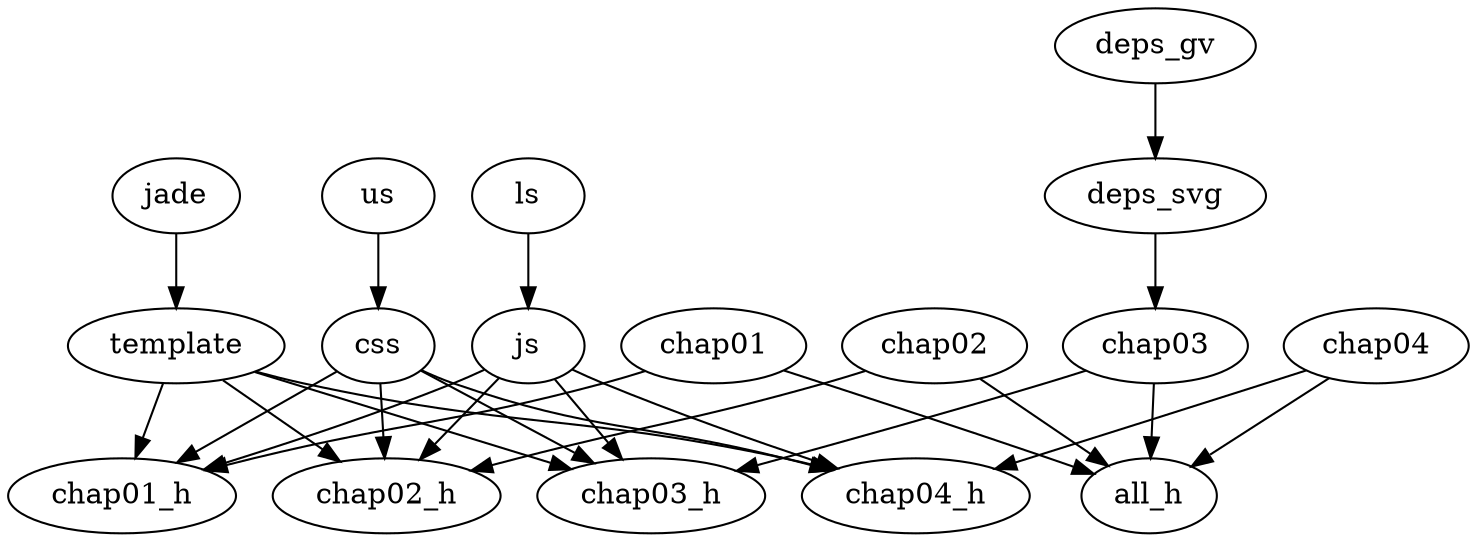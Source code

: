 digraph "dependencies" { 

    template ->
    { chap01_h
    ; chap02_h
    ; chap03_h
    ; chap04_h }

    chap01 -> { chap01_h ; all_h }
    chap02 -> { chap02_h ; all_h }
    chap03 -> { chap03_h ; all_h }
    chap04 -> { chap04_h ; all_h }

    us   -> css
    jade -> template
    ls   -> js

    deps_gv -> deps_svg -> chap03
    { css; js } ->
    { chap01_h
    , chap02_h
    , chap03_h
    , chap04_h }

}
